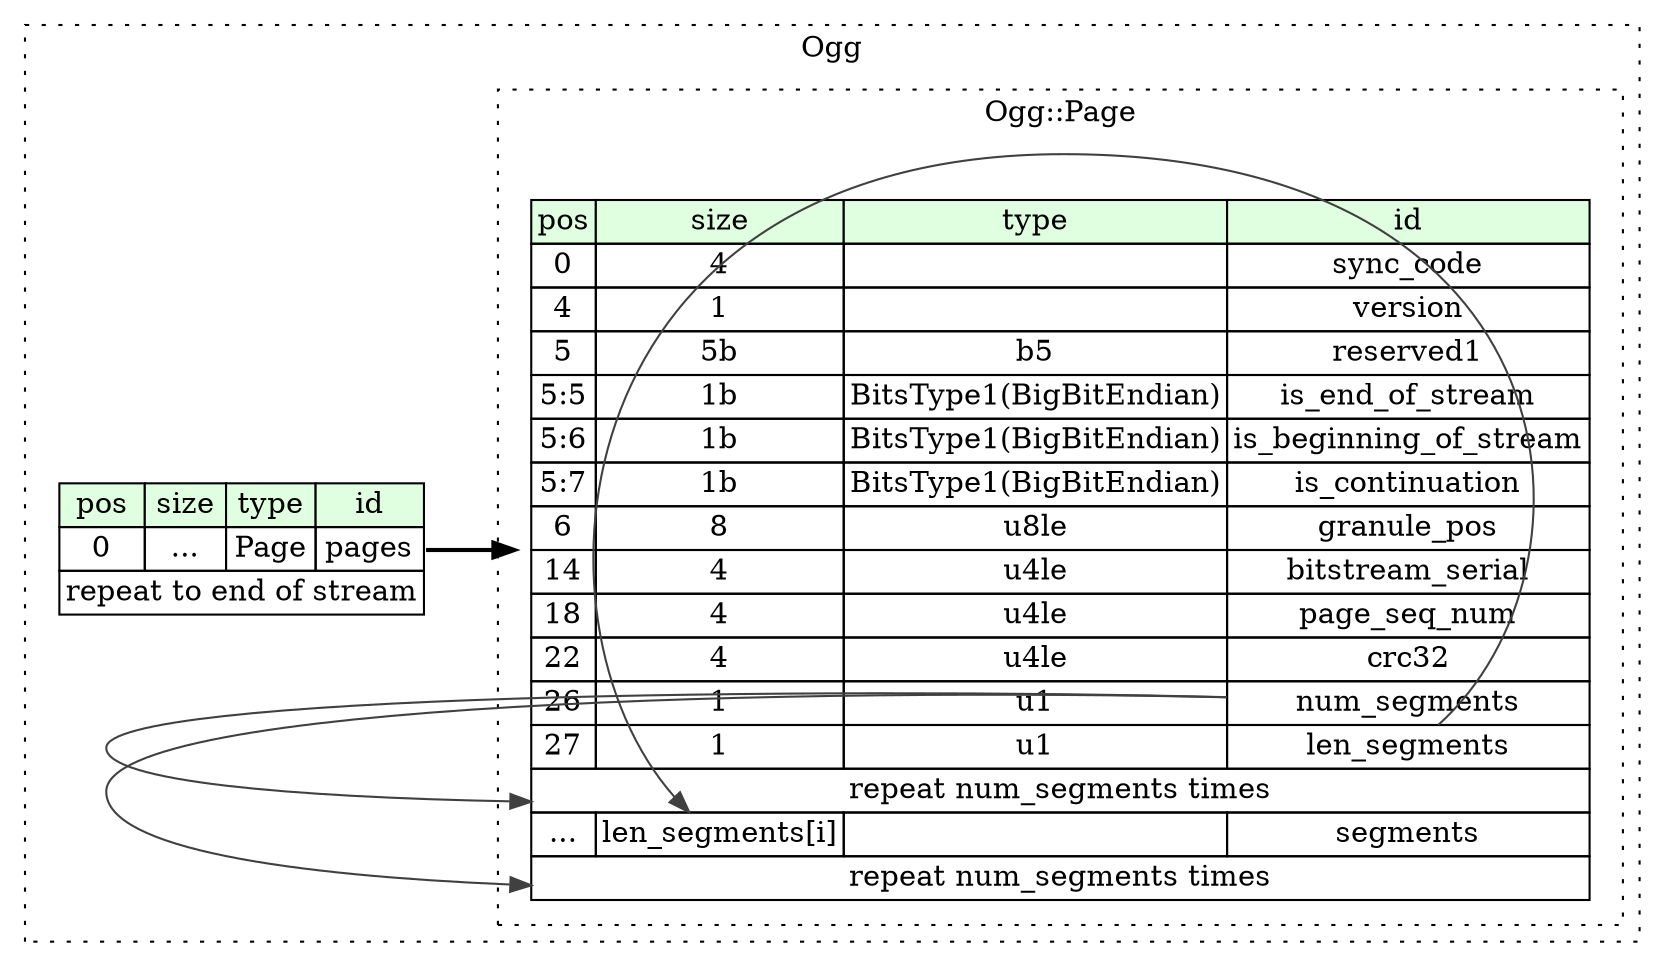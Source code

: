 digraph {
	rankdir=LR;
	node [shape=plaintext];
	subgraph cluster__ogg {
		label="Ogg";
		graph[style=dotted];

		ogg__seq [label=<<TABLE BORDER="0" CELLBORDER="1" CELLSPACING="0">
			<TR><TD BGCOLOR="#E0FFE0">pos</TD><TD BGCOLOR="#E0FFE0">size</TD><TD BGCOLOR="#E0FFE0">type</TD><TD BGCOLOR="#E0FFE0">id</TD></TR>
			<TR><TD PORT="pages_pos">0</TD><TD PORT="pages_size">...</TD><TD>Page</TD><TD PORT="pages_type">pages</TD></TR>
			<TR><TD COLSPAN="4" PORT="pages__repeat">repeat to end of stream</TD></TR>
		</TABLE>>];
		subgraph cluster__page {
			label="Ogg::Page";
			graph[style=dotted];

			page__seq [label=<<TABLE BORDER="0" CELLBORDER="1" CELLSPACING="0">
				<TR><TD BGCOLOR="#E0FFE0">pos</TD><TD BGCOLOR="#E0FFE0">size</TD><TD BGCOLOR="#E0FFE0">type</TD><TD BGCOLOR="#E0FFE0">id</TD></TR>
				<TR><TD PORT="sync_code_pos">0</TD><TD PORT="sync_code_size">4</TD><TD></TD><TD PORT="sync_code_type">sync_code</TD></TR>
				<TR><TD PORT="version_pos">4</TD><TD PORT="version_size">1</TD><TD></TD><TD PORT="version_type">version</TD></TR>
				<TR><TD PORT="reserved1_pos">5</TD><TD PORT="reserved1_size">5b</TD><TD>b5</TD><TD PORT="reserved1_type">reserved1</TD></TR>
				<TR><TD PORT="is_end_of_stream_pos">5:5</TD><TD PORT="is_end_of_stream_size">1b</TD><TD>BitsType1(BigBitEndian)</TD><TD PORT="is_end_of_stream_type">is_end_of_stream</TD></TR>
				<TR><TD PORT="is_beginning_of_stream_pos">5:6</TD><TD PORT="is_beginning_of_stream_size">1b</TD><TD>BitsType1(BigBitEndian)</TD><TD PORT="is_beginning_of_stream_type">is_beginning_of_stream</TD></TR>
				<TR><TD PORT="is_continuation_pos">5:7</TD><TD PORT="is_continuation_size">1b</TD><TD>BitsType1(BigBitEndian)</TD><TD PORT="is_continuation_type">is_continuation</TD></TR>
				<TR><TD PORT="granule_pos_pos">6</TD><TD PORT="granule_pos_size">8</TD><TD>u8le</TD><TD PORT="granule_pos_type">granule_pos</TD></TR>
				<TR><TD PORT="bitstream_serial_pos">14</TD><TD PORT="bitstream_serial_size">4</TD><TD>u4le</TD><TD PORT="bitstream_serial_type">bitstream_serial</TD></TR>
				<TR><TD PORT="page_seq_num_pos">18</TD><TD PORT="page_seq_num_size">4</TD><TD>u4le</TD><TD PORT="page_seq_num_type">page_seq_num</TD></TR>
				<TR><TD PORT="crc32_pos">22</TD><TD PORT="crc32_size">4</TD><TD>u4le</TD><TD PORT="crc32_type">crc32</TD></TR>
				<TR><TD PORT="num_segments_pos">26</TD><TD PORT="num_segments_size">1</TD><TD>u1</TD><TD PORT="num_segments_type">num_segments</TD></TR>
				<TR><TD PORT="len_segments_pos">27</TD><TD PORT="len_segments_size">1</TD><TD>u1</TD><TD PORT="len_segments_type">len_segments</TD></TR>
				<TR><TD COLSPAN="4" PORT="len_segments__repeat">repeat num_segments times</TD></TR>
				<TR><TD PORT="segments_pos">...</TD><TD PORT="segments_size">len_segments[i]</TD><TD></TD><TD PORT="segments_type">segments</TD></TR>
				<TR><TD COLSPAN="4" PORT="segments__repeat">repeat num_segments times</TD></TR>
			</TABLE>>];
		}
	}
	ogg__seq:pages_type -> page__seq [style=bold];
	page__seq:num_segments_type -> page__seq:len_segments__repeat [color="#404040"];
	page__seq:len_segments_type -> page__seq:segments_size [color="#404040"];
	page__seq:num_segments_type -> page__seq:segments__repeat [color="#404040"];
}
